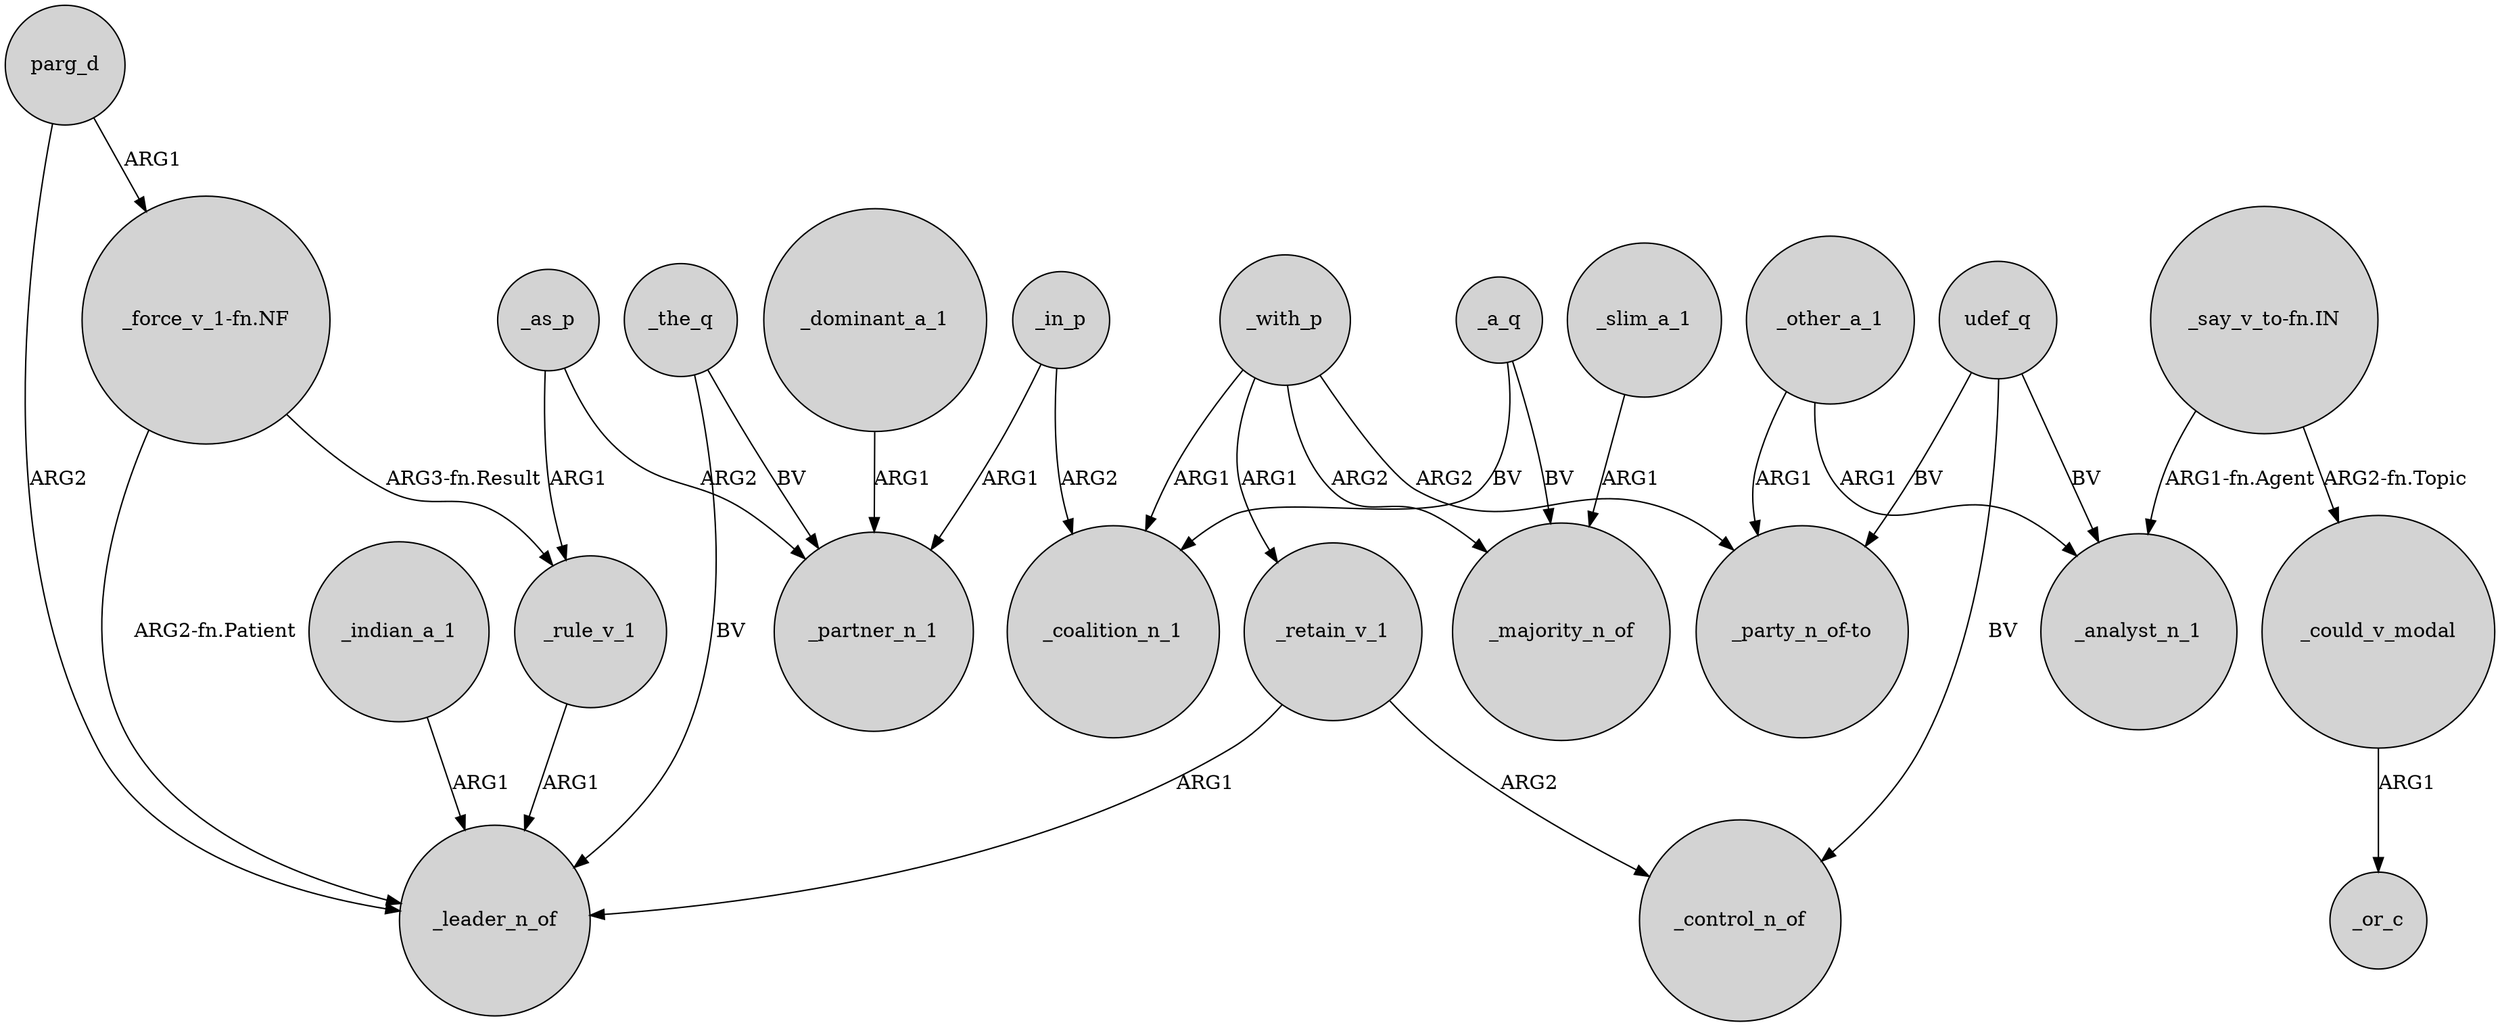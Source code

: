 digraph {
	node [shape=circle style=filled]
	_retain_v_1 -> _leader_n_of [label=ARG1]
	_other_a_1 -> "_party_n_of-to" [label=ARG1]
	"_force_v_1-fn.NF" -> _rule_v_1 [label="ARG3-fn.Result"]
	_indian_a_1 -> _leader_n_of [label=ARG1]
	udef_q -> _control_n_of [label=BV]
	_retain_v_1 -> _control_n_of [label=ARG2]
	_with_p -> "_party_n_of-to" [label=ARG2]
	udef_q -> "_party_n_of-to" [label=BV]
	_in_p -> _coalition_n_1 [label=ARG2]
	_slim_a_1 -> _majority_n_of [label=ARG1]
	_a_q -> _majority_n_of [label=BV]
	_with_p -> _majority_n_of [label=ARG2]
	_as_p -> _rule_v_1 [label=ARG1]
	_as_p -> _partner_n_1 [label=ARG2]
	_could_v_modal -> _or_c [label=ARG1]
	_in_p -> _partner_n_1 [label=ARG1]
	"_say_v_to-fn.IN" -> _analyst_n_1 [label="ARG1-fn.Agent"]
	_the_q -> _partner_n_1 [label=BV]
	_other_a_1 -> _analyst_n_1 [label=ARG1]
	_the_q -> _leader_n_of [label=BV]
	parg_d -> "_force_v_1-fn.NF" [label=ARG1]
	_dominant_a_1 -> _partner_n_1 [label=ARG1]
	_rule_v_1 -> _leader_n_of [label=ARG1]
	parg_d -> _leader_n_of [label=ARG2]
	"_force_v_1-fn.NF" -> _leader_n_of [label="ARG2-fn.Patient"]
	_a_q -> _coalition_n_1 [label=BV]
	_with_p -> _coalition_n_1 [label=ARG1]
	_with_p -> _retain_v_1 [label=ARG1]
	"_say_v_to-fn.IN" -> _could_v_modal [label="ARG2-fn.Topic"]
	udef_q -> _analyst_n_1 [label=BV]
}
